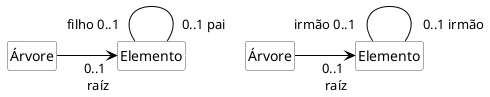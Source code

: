 @startuml mod04ima03
hide circle
hide methods
hide empty members

skinparam class {
    BackgroundColor White
    ArrowColor Black
    BorderColor #505050
}
class "Árvore" as ar 
class "Elemento" as el 
class "Árvore" as ar2 
class "Elemento" as el2

left to right direction
ar -->"0..1 \n raíz" el
el "filho 0..1"--- "0..1 pai" el
ar2 -->"0..1 \n raíz" el2
el2 "irmão 0..1"---"0..1 irmão" el2
el -[#White]- ar2
@enduml

